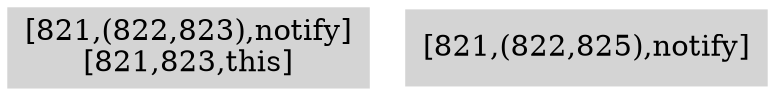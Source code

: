 digraph { 
3828 [shape=box,style=filled,color=".0 .0 .83",label="[821,(822,823),notify]\n[821,823,this]"];
3829 [shape=box,style=filled,color=".0 .0 .83",label="[821,(822,825),notify]"];
}